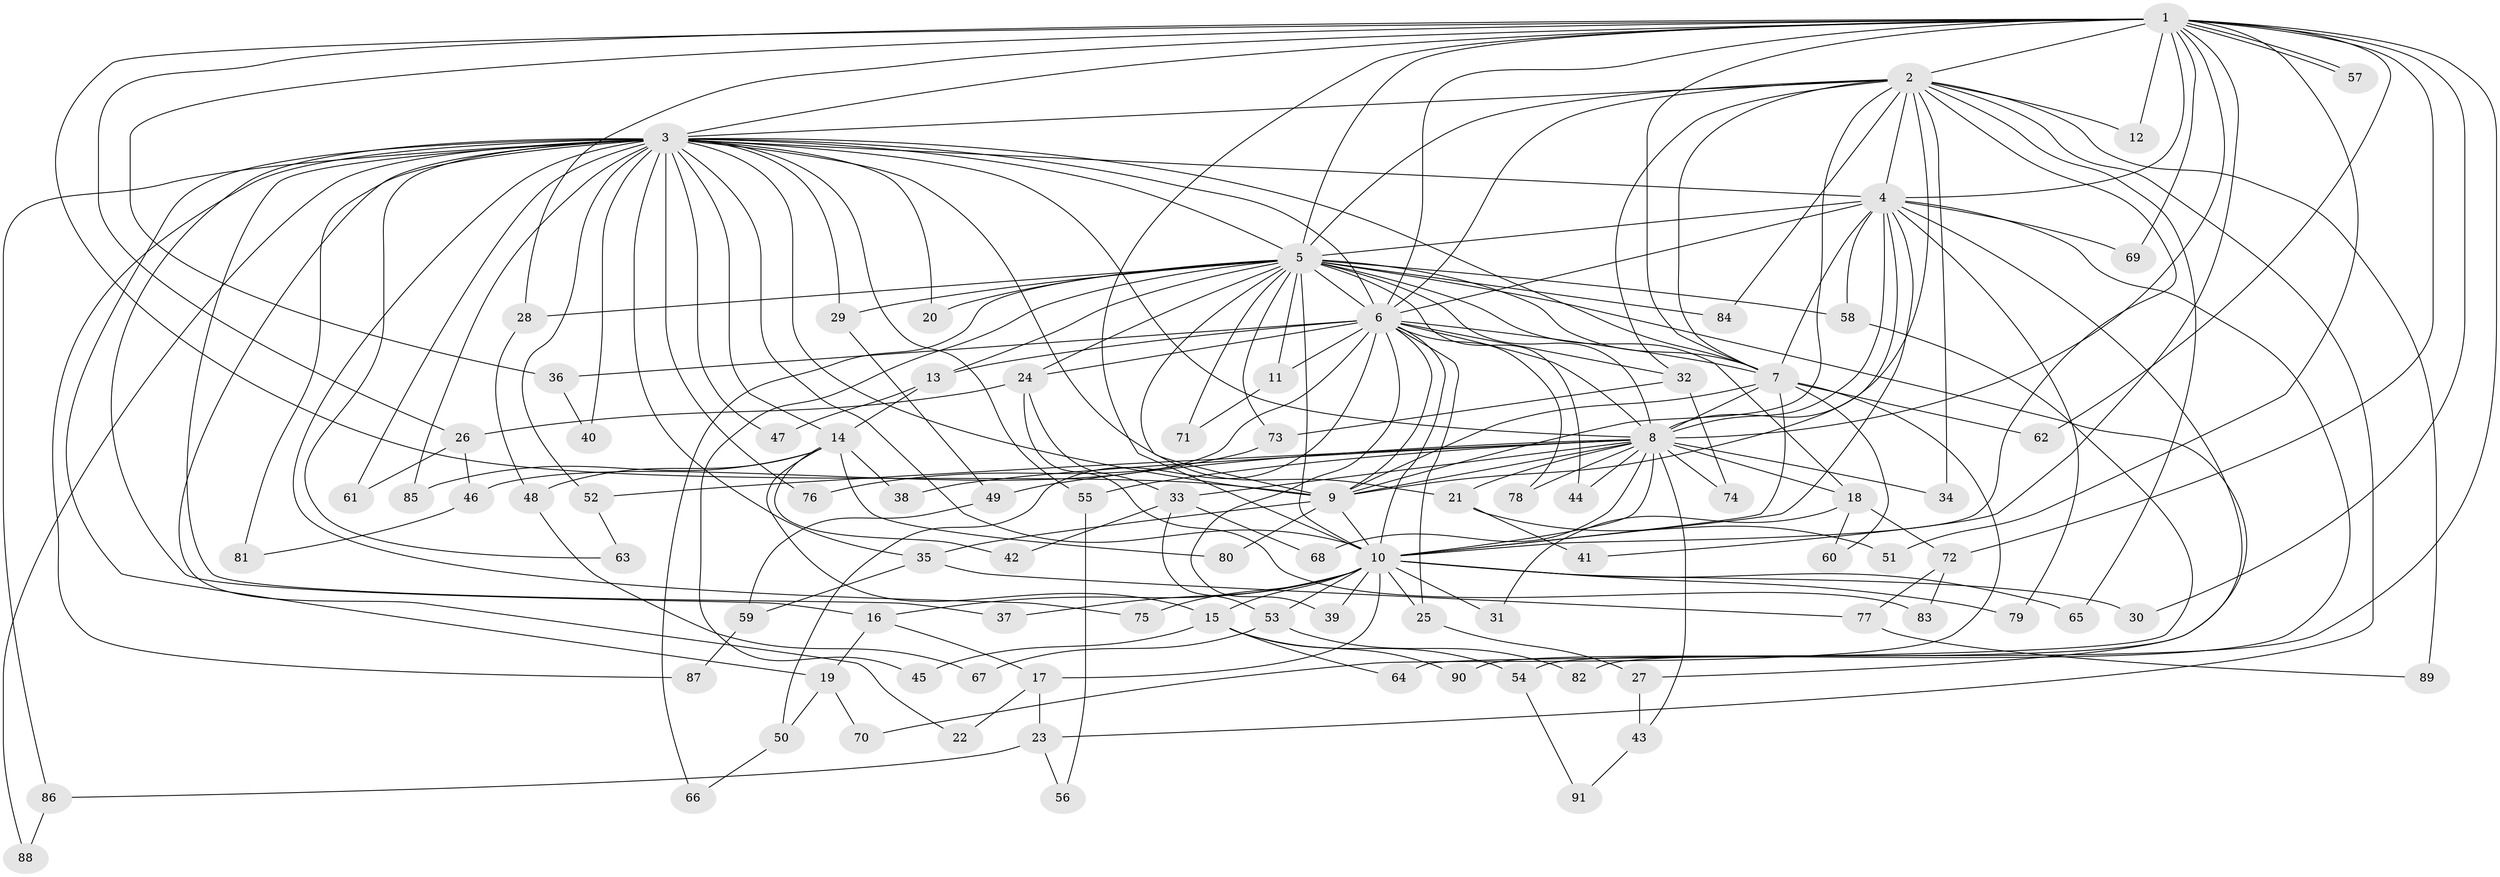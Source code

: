 // Generated by graph-tools (version 1.1) at 2025/01/03/09/25 03:01:24]
// undirected, 91 vertices, 207 edges
graph export_dot {
graph [start="1"]
  node [color=gray90,style=filled];
  1;
  2;
  3;
  4;
  5;
  6;
  7;
  8;
  9;
  10;
  11;
  12;
  13;
  14;
  15;
  16;
  17;
  18;
  19;
  20;
  21;
  22;
  23;
  24;
  25;
  26;
  27;
  28;
  29;
  30;
  31;
  32;
  33;
  34;
  35;
  36;
  37;
  38;
  39;
  40;
  41;
  42;
  43;
  44;
  45;
  46;
  47;
  48;
  49;
  50;
  51;
  52;
  53;
  54;
  55;
  56;
  57;
  58;
  59;
  60;
  61;
  62;
  63;
  64;
  65;
  66;
  67;
  68;
  69;
  70;
  71;
  72;
  73;
  74;
  75;
  76;
  77;
  78;
  79;
  80;
  81;
  82;
  83;
  84;
  85;
  86;
  87;
  88;
  89;
  90;
  91;
  1 -- 2;
  1 -- 3;
  1 -- 4;
  1 -- 5;
  1 -- 6;
  1 -- 7;
  1 -- 8;
  1 -- 9;
  1 -- 10;
  1 -- 12;
  1 -- 26;
  1 -- 28;
  1 -- 30;
  1 -- 36;
  1 -- 41;
  1 -- 51;
  1 -- 57;
  1 -- 57;
  1 -- 62;
  1 -- 69;
  1 -- 72;
  1 -- 82;
  2 -- 3;
  2 -- 4;
  2 -- 5;
  2 -- 6;
  2 -- 7;
  2 -- 8;
  2 -- 9;
  2 -- 10;
  2 -- 12;
  2 -- 23;
  2 -- 32;
  2 -- 34;
  2 -- 65;
  2 -- 84;
  2 -- 89;
  3 -- 4;
  3 -- 5;
  3 -- 6;
  3 -- 7;
  3 -- 8;
  3 -- 9;
  3 -- 10;
  3 -- 14;
  3 -- 16;
  3 -- 19;
  3 -- 20;
  3 -- 21;
  3 -- 22;
  3 -- 29;
  3 -- 35;
  3 -- 37;
  3 -- 40;
  3 -- 47;
  3 -- 52;
  3 -- 55;
  3 -- 61;
  3 -- 63;
  3 -- 75;
  3 -- 76;
  3 -- 81;
  3 -- 85;
  3 -- 86;
  3 -- 87;
  3 -- 88;
  4 -- 5;
  4 -- 6;
  4 -- 7;
  4 -- 8;
  4 -- 9;
  4 -- 10;
  4 -- 54;
  4 -- 58;
  4 -- 69;
  4 -- 79;
  4 -- 90;
  5 -- 6;
  5 -- 7;
  5 -- 8;
  5 -- 9;
  5 -- 10;
  5 -- 11;
  5 -- 13;
  5 -- 18;
  5 -- 20;
  5 -- 24;
  5 -- 27;
  5 -- 28;
  5 -- 29;
  5 -- 44;
  5 -- 45;
  5 -- 58;
  5 -- 66;
  5 -- 71;
  5 -- 73;
  5 -- 84;
  6 -- 7;
  6 -- 8;
  6 -- 9;
  6 -- 10;
  6 -- 11;
  6 -- 13;
  6 -- 24;
  6 -- 25;
  6 -- 32;
  6 -- 36;
  6 -- 39;
  6 -- 46;
  6 -- 50;
  6 -- 78;
  7 -- 8;
  7 -- 9;
  7 -- 10;
  7 -- 60;
  7 -- 62;
  7 -- 70;
  8 -- 9;
  8 -- 10;
  8 -- 18;
  8 -- 21;
  8 -- 33;
  8 -- 34;
  8 -- 38;
  8 -- 43;
  8 -- 44;
  8 -- 49;
  8 -- 52;
  8 -- 55;
  8 -- 68;
  8 -- 74;
  8 -- 78;
  9 -- 10;
  9 -- 35;
  9 -- 80;
  10 -- 15;
  10 -- 16;
  10 -- 17;
  10 -- 25;
  10 -- 30;
  10 -- 31;
  10 -- 37;
  10 -- 39;
  10 -- 53;
  10 -- 65;
  10 -- 75;
  10 -- 79;
  11 -- 71;
  13 -- 14;
  13 -- 47;
  14 -- 15;
  14 -- 38;
  14 -- 42;
  14 -- 48;
  14 -- 80;
  14 -- 85;
  15 -- 45;
  15 -- 54;
  15 -- 64;
  15 -- 90;
  16 -- 17;
  16 -- 19;
  17 -- 22;
  17 -- 23;
  18 -- 31;
  18 -- 60;
  18 -- 72;
  19 -- 50;
  19 -- 70;
  21 -- 41;
  21 -- 51;
  23 -- 56;
  23 -- 86;
  24 -- 26;
  24 -- 33;
  24 -- 83;
  25 -- 27;
  26 -- 46;
  26 -- 61;
  27 -- 43;
  28 -- 48;
  29 -- 49;
  32 -- 73;
  32 -- 74;
  33 -- 42;
  33 -- 53;
  33 -- 68;
  35 -- 59;
  35 -- 77;
  36 -- 40;
  43 -- 91;
  46 -- 81;
  48 -- 67;
  49 -- 59;
  50 -- 66;
  52 -- 63;
  53 -- 67;
  53 -- 82;
  54 -- 91;
  55 -- 56;
  58 -- 64;
  59 -- 87;
  72 -- 77;
  72 -- 83;
  73 -- 76;
  77 -- 89;
  86 -- 88;
}
